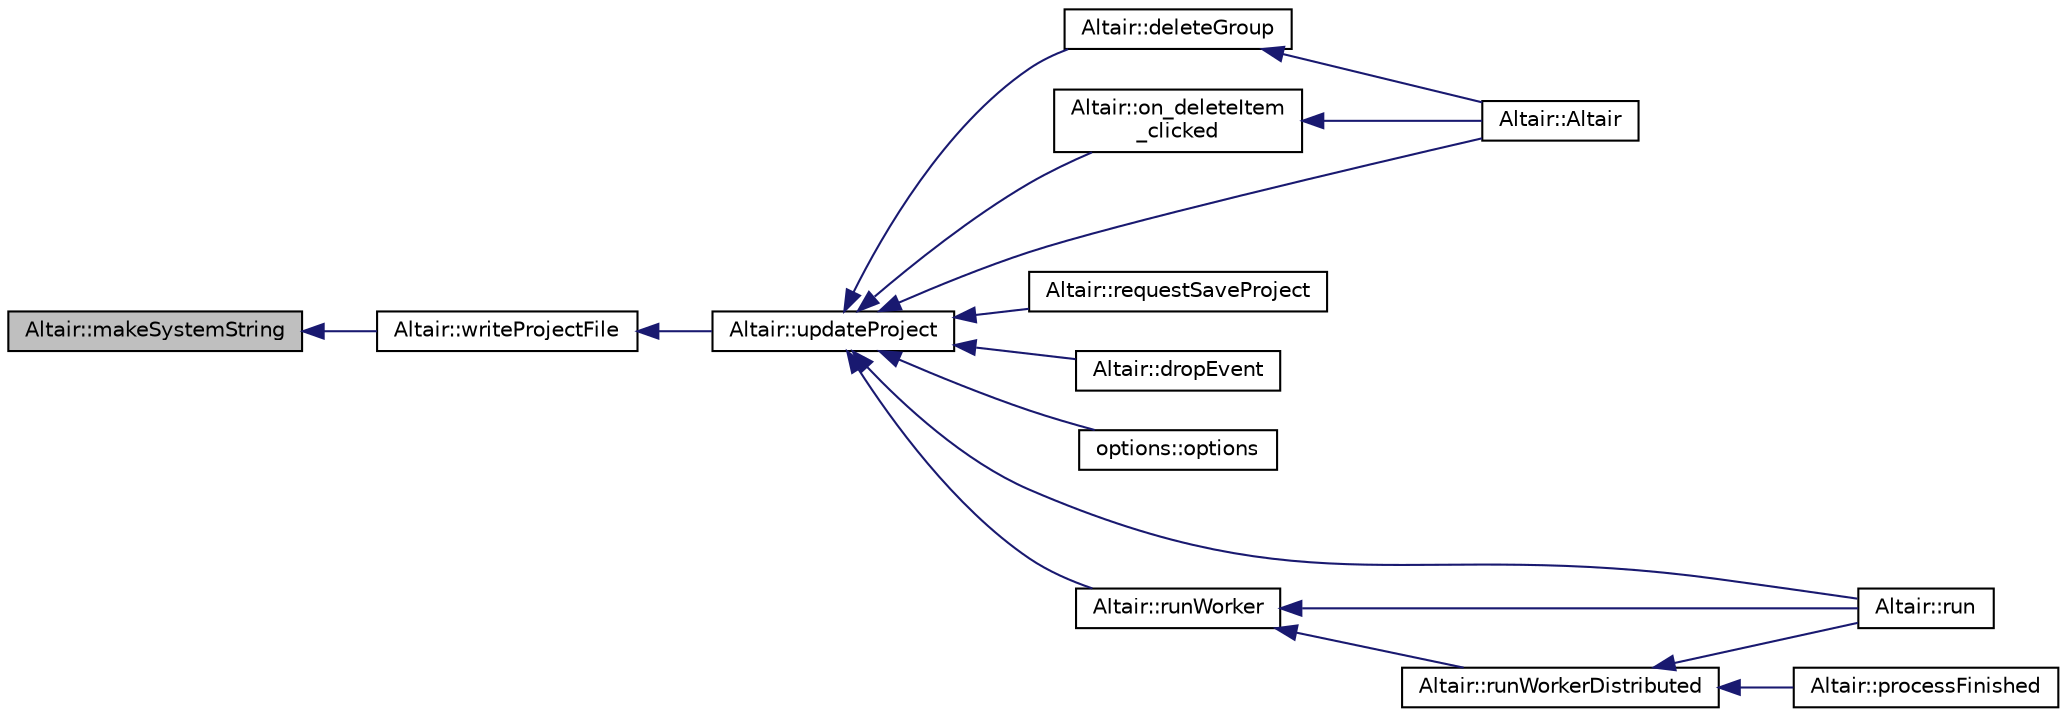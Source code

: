 digraph "Altair::makeSystemString"
{
 // INTERACTIVE_SVG=YES
  edge [fontname="Helvetica",fontsize="10",labelfontname="Helvetica",labelfontsize="10"];
  node [fontname="Helvetica",fontsize="10",shape=record];
  rankdir="LR";
  Node379 [label="Altair::makeSystemString",height=0.2,width=0.4,color="black", fillcolor="grey75", style="filled", fontcolor="black"];
  Node379 -> Node380 [dir="back",color="midnightblue",fontsize="10",style="solid",fontname="Helvetica"];
  Node380 [label="Altair::writeProjectFile",height=0.2,width=0.4,color="black", fillcolor="white", style="filled",URL="$class_altair.html#a43120f9909d0284074119529a03df85b",tooltip="Ecrit le projet XML d&#39;extension .alt contenant les références des donnéees de paye. "];
  Node380 -> Node381 [dir="back",color="midnightblue",fontsize="10",style="solid",fontname="Helvetica"];
  Node381 [label="Altair::updateProject",height=0.2,width=0.4,color="black", fillcolor="white", style="filled",URL="$class_altair.html#a2eb0a89c3223b2df1c01d2b3b7d1c0eb",tooltip="Rafraichir le projet .alt après avoir actualisé l&#39;interface. "];
  Node381 -> Node382 [dir="back",color="midnightblue",fontsize="10",style="solid",fontname="Helvetica"];
  Node382 [label="Altair::Altair",height=0.2,width=0.4,color="black", fillcolor="white", style="filled",URL="$class_altair.html#ae0975ced0a36e0ed889ae06043a4df66",tooltip="Constructeur. "];
  Node381 -> Node383 [dir="back",color="midnightblue",fontsize="10",style="solid",fontname="Helvetica"];
  Node383 [label="Altair::deleteGroup",height=0.2,width=0.4,color="black", fillcolor="white", style="filled",URL="$class_altair.html#ab913abfdd0c6fbbceb9a051a4443d5fa",tooltip="Supprimer un onglet central. "];
  Node383 -> Node382 [dir="back",color="midnightblue",fontsize="10",style="solid",fontname="Helvetica"];
  Node381 -> Node384 [dir="back",color="midnightblue",fontsize="10",style="solid",fontname="Helvetica"];
  Node384 [label="Altair::on_deleteItem\l_clicked",height=0.2,width=0.4,color="black", fillcolor="white", style="filled",URL="$class_altair.html#a299584936cc20c9a1451977264eba1f5",tooltip="Ecrase un item d&#39;un onglet donné "];
  Node384 -> Node382 [dir="back",color="midnightblue",fontsize="10",style="solid",fontname="Helvetica"];
  Node381 -> Node385 [dir="back",color="midnightblue",fontsize="10",style="solid",fontname="Helvetica"];
  Node385 [label="Altair::requestSaveProject",height=0.2,width=0.4,color="black", fillcolor="white", style="filled",URL="$class_altair.html#aab5da600c227ac7eb604fa24a9308d26",tooltip="Enregistre le projet .alt en actualisant projectName et l&#39;état de l&#39;interface  . "];
  Node381 -> Node386 [dir="back",color="midnightblue",fontsize="10",style="solid",fontname="Helvetica"];
  Node386 [label="Altair::dropEvent",height=0.2,width=0.4,color="black", fillcolor="white", style="filled",URL="$class_altair.html#a1afa285a65e0bdff4c761ad05ec9f8df",tooltip="Fonction réimplémentée : fin du déplacement de la souris. "];
  Node381 -> Node387 [dir="back",color="midnightblue",fontsize="10",style="solid",fontname="Helvetica"];
  Node387 [label="options::options",height=0.2,width=0.4,color="black", fillcolor="white", style="filled",URL="$classoptions.html#a52a9fb1d5bdb6ed104e700390b8c0208",tooltip="Constructeur de l&#39;onglet correspondant à un pointeur parent vers une instance de la classe Altair..."];
  Node381 -> Node388 [dir="back",color="midnightblue",fontsize="10",style="solid",fontname="Helvetica"];
  Node388 [label="Altair::runWorker",height=0.2,width=0.4,color="black", fillcolor="white", style="filled",URL="$class_altair.html#a08b5e402c9a694af09110afe33219080",tooltip="Construction de la ligne de commande pour des bases de paye dans un répertoire donné ..."];
  Node388 -> Node389 [dir="back",color="midnightblue",fontsize="10",style="solid",fontname="Helvetica"];
  Node389 [label="Altair::runWorkerDistributed",height=0.2,width=0.4,color="black", fillcolor="white", style="filled",URL="$class_altair.html#ae04f2a5771d47bbe2e0cc3a11b72d6bf",tooltip="Parcourt le répertoire en cours du mode distributif, un à chaque appel Exporte l&#39;identification dans ..."];
  Node389 -> Node390 [dir="back",color="midnightblue",fontsize="10",style="solid",fontname="Helvetica"];
  Node390 [label="Altair::run",height=0.2,width=0.4,color="black", fillcolor="white", style="filled",URL="$class_altair.html#a7d10f8ecf4097577885172afb6c2e9c6",tooltip="Lance l&#39;exécution de l&#39;application en ligne de commande lhx. "];
  Node389 -> Node391 [dir="back",color="midnightblue",fontsize="10",style="solid",fontname="Helvetica"];
  Node391 [label="Altair::processFinished",height=0.2,width=0.4,color="black", fillcolor="white", style="filled",URL="$class_altair.html#a16b8035c4383a789cd00b687fb105fe9",tooltip="Traitement de la fin de l&#39;exécution de lhx. "];
  Node388 -> Node390 [dir="back",color="midnightblue",fontsize="10",style="solid",fontname="Helvetica"];
  Node381 -> Node390 [dir="back",color="midnightblue",fontsize="10",style="solid",fontname="Helvetica"];
}
